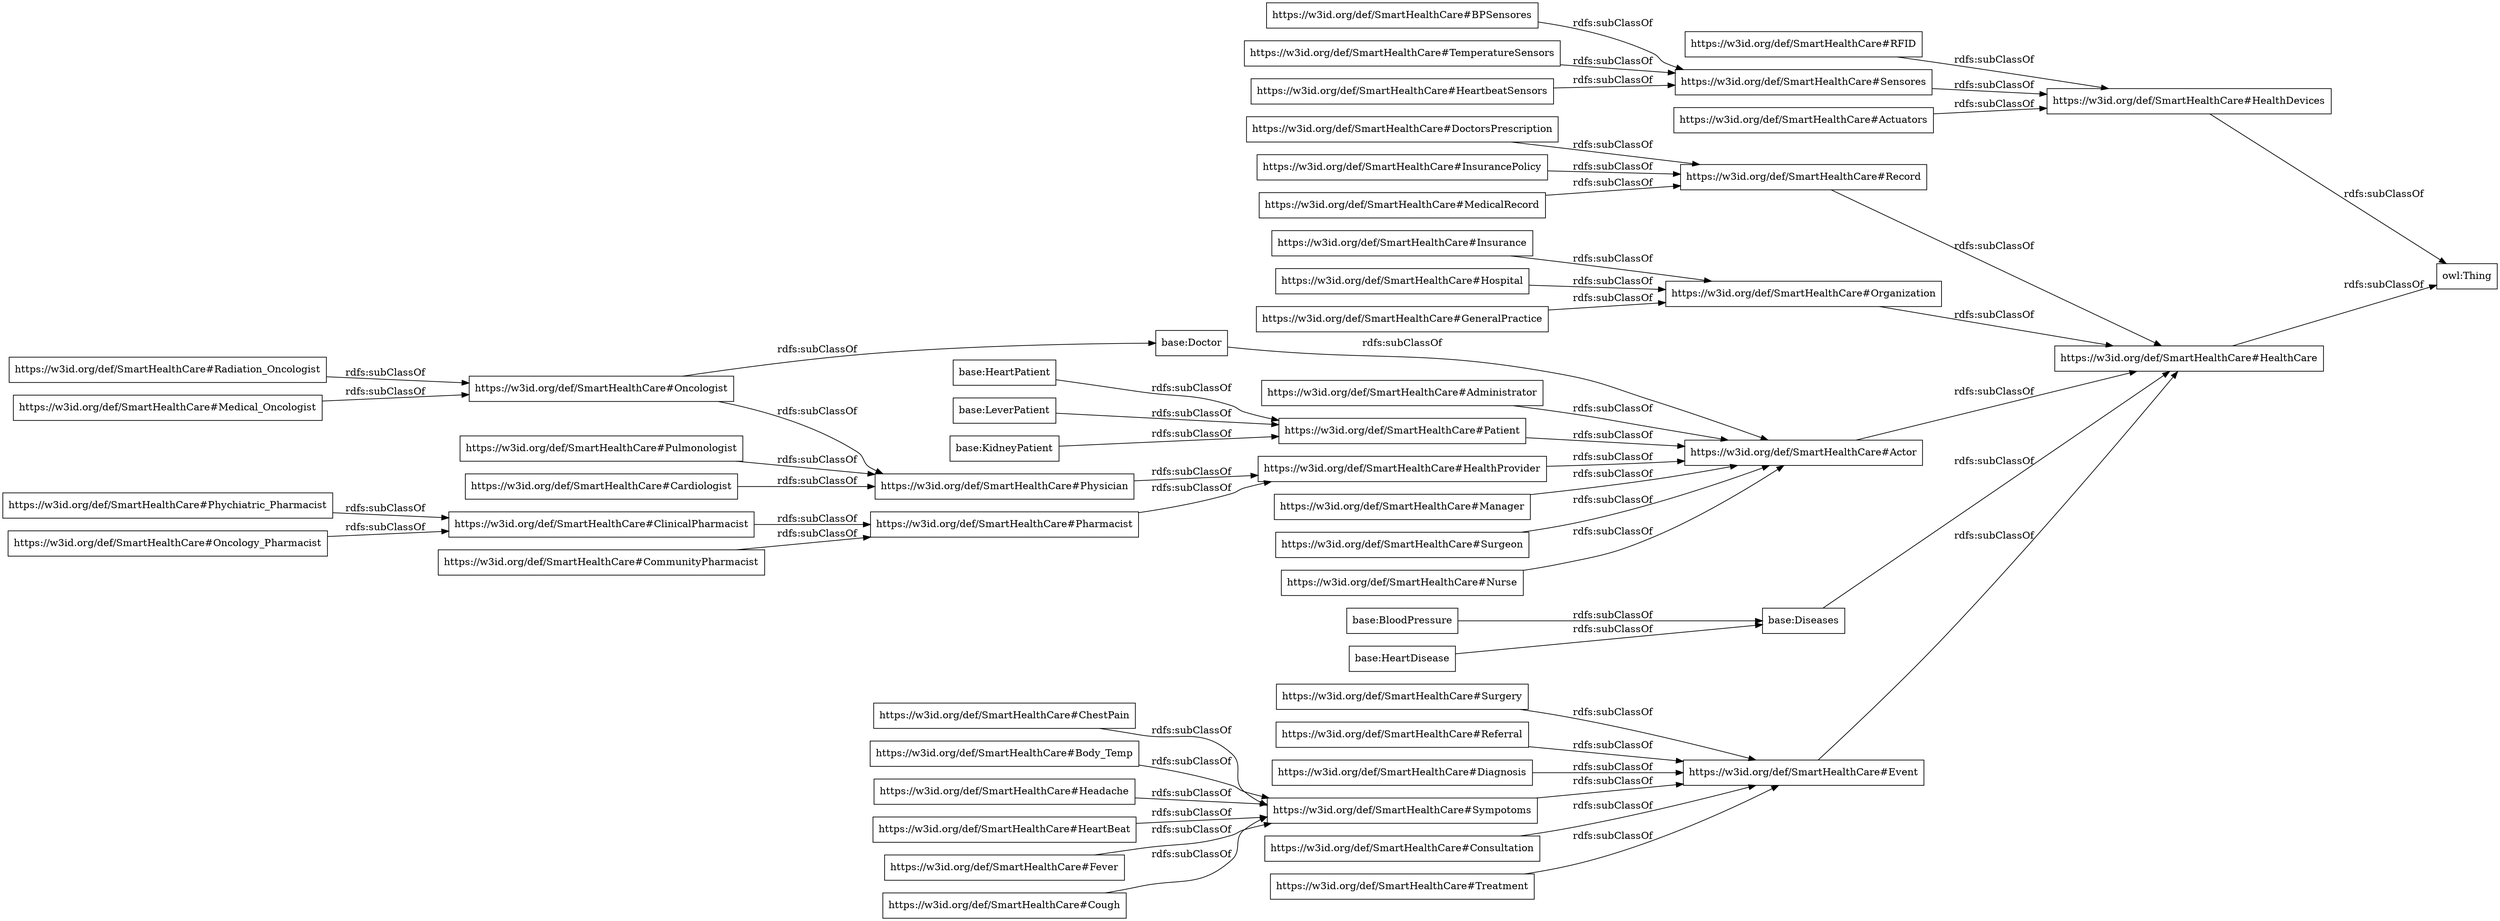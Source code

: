 digraph ar2dtool_diagram { 
rankdir=LR;
size="1000"
node [shape = rectangle, color="black"]; "https://w3id.org/def/SmartHealthCare#HealthProvider" "https://w3id.org/def/SmartHealthCare#Actuators" "base:Diseases" "https://w3id.org/def/SmartHealthCare#Cardiologist" "https://w3id.org/def/SmartHealthCare#RFID" "https://w3id.org/def/SmartHealthCare#Insurance" "https://w3id.org/def/SmartHealthCare#ChestPain" "https://w3id.org/def/SmartHealthCare#BPSensores" "https://w3id.org/def/SmartHealthCare#Manager" "https://w3id.org/def/SmartHealthCare#HealthDevices" "https://w3id.org/def/SmartHealthCare#Phychiatric_Pharmacist" "https://w3id.org/def/SmartHealthCare#Body_Temp" "https://w3id.org/def/SmartHealthCare#Headache" "https://w3id.org/def/SmartHealthCare#Event" "https://w3id.org/def/SmartHealthCare#DoctorsPrescription" "https://w3id.org/def/SmartHealthCare#Treatment" "https://w3id.org/def/SmartHealthCare#Surgeon" "https://w3id.org/def/SmartHealthCare#InsurancePolicy" "https://w3id.org/def/SmartHealthCare#Surgery" "base:HeartDisease" "https://w3id.org/def/SmartHealthCare#ClinicalPharmacist" "https://w3id.org/def/SmartHealthCare#Physician" "base:BloodPressure" "https://w3id.org/def/SmartHealthCare#Oncologist" "https://w3id.org/def/SmartHealthCare#Radiation_Oncologist" "https://w3id.org/def/SmartHealthCare#Referral" "https://w3id.org/def/SmartHealthCare#Pharmacist" "https://w3id.org/def/SmartHealthCare#Medical_Oncologist" "https://w3id.org/def/SmartHealthCare#HeartBeat" "https://w3id.org/def/SmartHealthCare#CommunityPharmacist" "base:HeartPatient" "base:LeverPatient" "https://w3id.org/def/SmartHealthCare#Hospital" "https://w3id.org/def/SmartHealthCare#Nurse" "https://w3id.org/def/SmartHealthCare#Record" "base:Doctor" "https://w3id.org/def/SmartHealthCare#Oncology_Pharmacist" "base:KidneyPatient" "https://w3id.org/def/SmartHealthCare#TemperatureSensors" "https://w3id.org/def/SmartHealthCare#Pulmonologist" "https://w3id.org/def/SmartHealthCare#Fever" "https://w3id.org/def/SmartHealthCare#HeartbeatSensors" "https://w3id.org/def/SmartHealthCare#Diagnosis" "https://w3id.org/def/SmartHealthCare#Sympotoms" "https://w3id.org/def/SmartHealthCare#MedicalRecord" "https://w3id.org/def/SmartHealthCare#Sensores" "https://w3id.org/def/SmartHealthCare#HealthCare" "https://w3id.org/def/SmartHealthCare#Administrator" "https://w3id.org/def/SmartHealthCare#GeneralPractice" "https://w3id.org/def/SmartHealthCare#Cough" "https://w3id.org/def/SmartHealthCare#Organization" "https://w3id.org/def/SmartHealthCare#Actor" "https://w3id.org/def/SmartHealthCare#Patient" "https://w3id.org/def/SmartHealthCare#Consultation" ; /*classes style*/
	"base:KidneyPatient" -> "https://w3id.org/def/SmartHealthCare#Patient" [ label = "rdfs:subClassOf" ];
	"https://w3id.org/def/SmartHealthCare#RFID" -> "https://w3id.org/def/SmartHealthCare#HealthDevices" [ label = "rdfs:subClassOf" ];
	"https://w3id.org/def/SmartHealthCare#Cough" -> "https://w3id.org/def/SmartHealthCare#Sympotoms" [ label = "rdfs:subClassOf" ];
	"https://w3id.org/def/SmartHealthCare#Medical_Oncologist" -> "https://w3id.org/def/SmartHealthCare#Oncologist" [ label = "rdfs:subClassOf" ];
	"https://w3id.org/def/SmartHealthCare#BPSensores" -> "https://w3id.org/def/SmartHealthCare#Sensores" [ label = "rdfs:subClassOf" ];
	"https://w3id.org/def/SmartHealthCare#DoctorsPrescription" -> "https://w3id.org/def/SmartHealthCare#Record" [ label = "rdfs:subClassOf" ];
	"https://w3id.org/def/SmartHealthCare#MedicalRecord" -> "https://w3id.org/def/SmartHealthCare#Record" [ label = "rdfs:subClassOf" ];
	"base:HeartPatient" -> "https://w3id.org/def/SmartHealthCare#Patient" [ label = "rdfs:subClassOf" ];
	"https://w3id.org/def/SmartHealthCare#InsurancePolicy" -> "https://w3id.org/def/SmartHealthCare#Record" [ label = "rdfs:subClassOf" ];
	"https://w3id.org/def/SmartHealthCare#HeartBeat" -> "https://w3id.org/def/SmartHealthCare#Sympotoms" [ label = "rdfs:subClassOf" ];
	"https://w3id.org/def/SmartHealthCare#ClinicalPharmacist" -> "https://w3id.org/def/SmartHealthCare#Pharmacist" [ label = "rdfs:subClassOf" ];
	"https://w3id.org/def/SmartHealthCare#HealthDevices" -> "owl:Thing" [ label = "rdfs:subClassOf" ];
	"base:Doctor" -> "https://w3id.org/def/SmartHealthCare#Actor" [ label = "rdfs:subClassOf" ];
	"https://w3id.org/def/SmartHealthCare#Phychiatric_Pharmacist" -> "https://w3id.org/def/SmartHealthCare#ClinicalPharmacist" [ label = "rdfs:subClassOf" ];
	"https://w3id.org/def/SmartHealthCare#Surgeon" -> "https://w3id.org/def/SmartHealthCare#Actor" [ label = "rdfs:subClassOf" ];
	"https://w3id.org/def/SmartHealthCare#Cardiologist" -> "https://w3id.org/def/SmartHealthCare#Physician" [ label = "rdfs:subClassOf" ];
	"base:HeartDisease" -> "base:Diseases" [ label = "rdfs:subClassOf" ];
	"https://w3id.org/def/SmartHealthCare#HealthProvider" -> "https://w3id.org/def/SmartHealthCare#Actor" [ label = "rdfs:subClassOf" ];
	"https://w3id.org/def/SmartHealthCare#HealthCare" -> "owl:Thing" [ label = "rdfs:subClassOf" ];
	"https://w3id.org/def/SmartHealthCare#Treatment" -> "https://w3id.org/def/SmartHealthCare#Event" [ label = "rdfs:subClassOf" ];
	"https://w3id.org/def/SmartHealthCare#CommunityPharmacist" -> "https://w3id.org/def/SmartHealthCare#Pharmacist" [ label = "rdfs:subClassOf" ];
	"https://w3id.org/def/SmartHealthCare#Hospital" -> "https://w3id.org/def/SmartHealthCare#Organization" [ label = "rdfs:subClassOf" ];
	"https://w3id.org/def/SmartHealthCare#Referral" -> "https://w3id.org/def/SmartHealthCare#Event" [ label = "rdfs:subClassOf" ];
	"https://w3id.org/def/SmartHealthCare#Insurance" -> "https://w3id.org/def/SmartHealthCare#Organization" [ label = "rdfs:subClassOf" ];
	"base:LeverPatient" -> "https://w3id.org/def/SmartHealthCare#Patient" [ label = "rdfs:subClassOf" ];
	"https://w3id.org/def/SmartHealthCare#Organization" -> "https://w3id.org/def/SmartHealthCare#HealthCare" [ label = "rdfs:subClassOf" ];
	"https://w3id.org/def/SmartHealthCare#ChestPain" -> "https://w3id.org/def/SmartHealthCare#Sympotoms" [ label = "rdfs:subClassOf" ];
	"https://w3id.org/def/SmartHealthCare#Diagnosis" -> "https://w3id.org/def/SmartHealthCare#Event" [ label = "rdfs:subClassOf" ];
	"base:BloodPressure" -> "base:Diseases" [ label = "rdfs:subClassOf" ];
	"https://w3id.org/def/SmartHealthCare#Administrator" -> "https://w3id.org/def/SmartHealthCare#Actor" [ label = "rdfs:subClassOf" ];
	"https://w3id.org/def/SmartHealthCare#Physician" -> "https://w3id.org/def/SmartHealthCare#HealthProvider" [ label = "rdfs:subClassOf" ];
	"https://w3id.org/def/SmartHealthCare#Oncology_Pharmacist" -> "https://w3id.org/def/SmartHealthCare#ClinicalPharmacist" [ label = "rdfs:subClassOf" ];
	"https://w3id.org/def/SmartHealthCare#Sensores" -> "https://w3id.org/def/SmartHealthCare#HealthDevices" [ label = "rdfs:subClassOf" ];
	"https://w3id.org/def/SmartHealthCare#Record" -> "https://w3id.org/def/SmartHealthCare#HealthCare" [ label = "rdfs:subClassOf" ];
	"base:Diseases" -> "https://w3id.org/def/SmartHealthCare#HealthCare" [ label = "rdfs:subClassOf" ];
	"https://w3id.org/def/SmartHealthCare#Nurse" -> "https://w3id.org/def/SmartHealthCare#Actor" [ label = "rdfs:subClassOf" ];
	"https://w3id.org/def/SmartHealthCare#Event" -> "https://w3id.org/def/SmartHealthCare#HealthCare" [ label = "rdfs:subClassOf" ];
	"https://w3id.org/def/SmartHealthCare#Actuators" -> "https://w3id.org/def/SmartHealthCare#HealthDevices" [ label = "rdfs:subClassOf" ];
	"https://w3id.org/def/SmartHealthCare#Headache" -> "https://w3id.org/def/SmartHealthCare#Sympotoms" [ label = "rdfs:subClassOf" ];
	"https://w3id.org/def/SmartHealthCare#Pharmacist" -> "https://w3id.org/def/SmartHealthCare#HealthProvider" [ label = "rdfs:subClassOf" ];
	"https://w3id.org/def/SmartHealthCare#Actor" -> "https://w3id.org/def/SmartHealthCare#HealthCare" [ label = "rdfs:subClassOf" ];
	"https://w3id.org/def/SmartHealthCare#GeneralPractice" -> "https://w3id.org/def/SmartHealthCare#Organization" [ label = "rdfs:subClassOf" ];
	"https://w3id.org/def/SmartHealthCare#Manager" -> "https://w3id.org/def/SmartHealthCare#Actor" [ label = "rdfs:subClassOf" ];
	"https://w3id.org/def/SmartHealthCare#Surgery" -> "https://w3id.org/def/SmartHealthCare#Event" [ label = "rdfs:subClassOf" ];
	"https://w3id.org/def/SmartHealthCare#HeartbeatSensors" -> "https://w3id.org/def/SmartHealthCare#Sensores" [ label = "rdfs:subClassOf" ];
	"https://w3id.org/def/SmartHealthCare#Oncologist" -> "base:Doctor" [ label = "rdfs:subClassOf" ];
	"https://w3id.org/def/SmartHealthCare#Oncologist" -> "https://w3id.org/def/SmartHealthCare#Physician" [ label = "rdfs:subClassOf" ];
	"https://w3id.org/def/SmartHealthCare#TemperatureSensors" -> "https://w3id.org/def/SmartHealthCare#Sensores" [ label = "rdfs:subClassOf" ];
	"https://w3id.org/def/SmartHealthCare#Consultation" -> "https://w3id.org/def/SmartHealthCare#Event" [ label = "rdfs:subClassOf" ];
	"https://w3id.org/def/SmartHealthCare#Pulmonologist" -> "https://w3id.org/def/SmartHealthCare#Physician" [ label = "rdfs:subClassOf" ];
	"https://w3id.org/def/SmartHealthCare#Patient" -> "https://w3id.org/def/SmartHealthCare#Actor" [ label = "rdfs:subClassOf" ];
	"https://w3id.org/def/SmartHealthCare#Radiation_Oncologist" -> "https://w3id.org/def/SmartHealthCare#Oncologist" [ label = "rdfs:subClassOf" ];
	"https://w3id.org/def/SmartHealthCare#Sympotoms" -> "https://w3id.org/def/SmartHealthCare#Event" [ label = "rdfs:subClassOf" ];
	"https://w3id.org/def/SmartHealthCare#Body_Temp" -> "https://w3id.org/def/SmartHealthCare#Sympotoms" [ label = "rdfs:subClassOf" ];
	"https://w3id.org/def/SmartHealthCare#Fever" -> "https://w3id.org/def/SmartHealthCare#Sympotoms" [ label = "rdfs:subClassOf" ];

}
